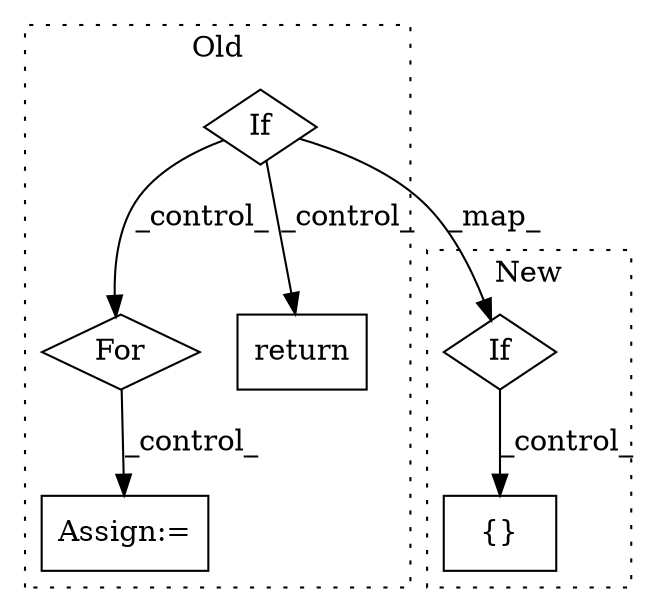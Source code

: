 digraph G {
subgraph cluster0 {
1 [label="For" a="107" s="3837,3856" l="4,14" shape="diamond"];
3 [label="Assign:=" a="68" s="4065" l="3" shape="box"];
4 [label="If" a="96" s="3791,3805" l="3,14" shape="diamond"];
6 [label="return" a="93" s="4384" l="7" shape="box"];
label = "Old";
style="dotted";
}
subgraph cluster1 {
2 [label="{}" a="95" s="6244,6245" l="2,1" shape="box"];
5 [label="If" a="96" s="6186,6199" l="3,14" shape="diamond"];
label = "New";
style="dotted";
}
1 -> 3 [label="_control_"];
4 -> 6 [label="_control_"];
4 -> 1 [label="_control_"];
4 -> 5 [label="_map_"];
5 -> 2 [label="_control_"];
}